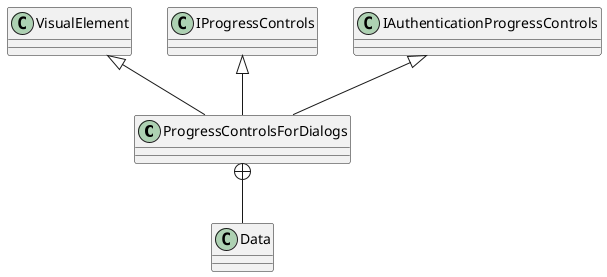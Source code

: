 @startuml
class ProgressControlsForDialogs {
}
class Data {
}
VisualElement <|-- ProgressControlsForDialogs
IProgressControls <|-- ProgressControlsForDialogs
IAuthenticationProgressControls <|-- ProgressControlsForDialogs
ProgressControlsForDialogs +-- Data
@enduml
